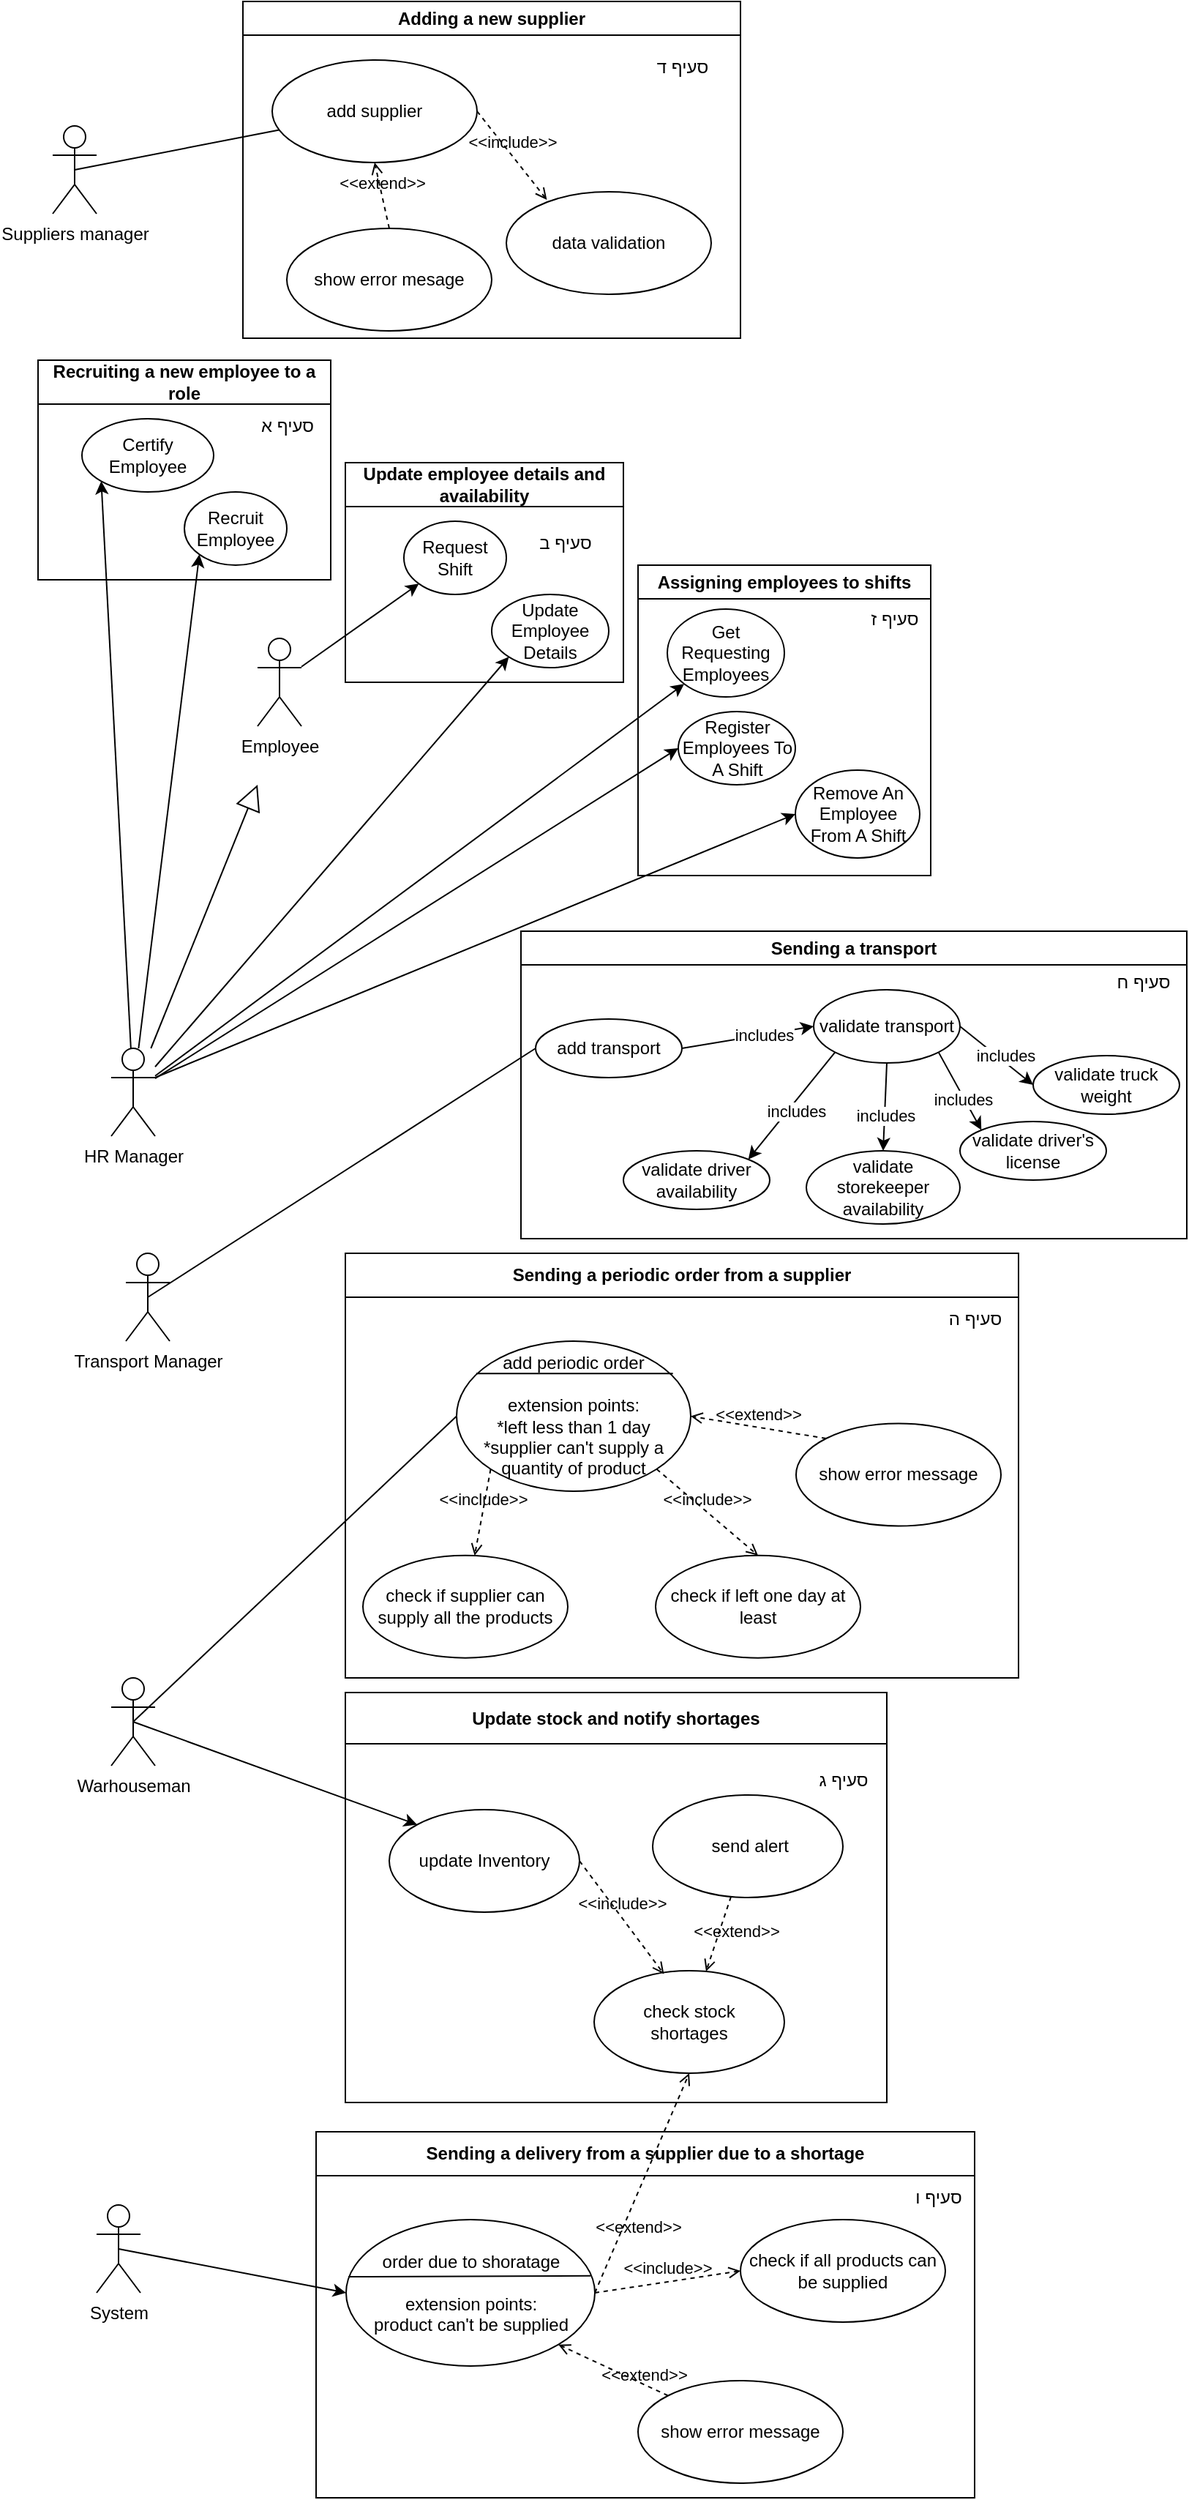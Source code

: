 <mxfile version="21.1.2" type="device">
  <diagram name="Page-1" id="uHN6ZnfaQdteIbiYkisC">
    <mxGraphModel dx="863" dy="512" grid="1" gridSize="10" guides="1" tooltips="1" connect="1" arrows="1" fold="1" page="1" pageScale="1" pageWidth="850" pageHeight="1100" math="0" shadow="0">
      <root>
        <mxCell id="0" />
        <mxCell id="1" parent="0" />
        <mxCell id="f7SKJRf9kL-q_ySaMxQc-109" style="rounded=0;orthogonalLoop=1;jettySize=auto;html=1;entryX=0;entryY=1;entryDx=0;entryDy=0;" parent="1" source="PGV5-ihLe_tvBiudfZSY-2" target="PGV5-ihLe_tvBiudfZSY-11" edge="1">
          <mxGeometry relative="1" as="geometry" />
        </mxCell>
        <mxCell id="PGV5-ihLe_tvBiudfZSY-2" value="Employee" style="shape=umlActor;verticalLabelPosition=bottom;verticalAlign=top;html=1;outlineConnect=0;" parent="1" vertex="1">
          <mxGeometry x="180" y="460" width="30" height="60" as="geometry" />
        </mxCell>
        <mxCell id="f7SKJRf9kL-q_ySaMxQc-103" style="rounded=0;orthogonalLoop=1;jettySize=auto;html=1;" parent="1" source="PGV5-ihLe_tvBiudfZSY-3" target="PGV5-ihLe_tvBiudfZSY-36" edge="1">
          <mxGeometry relative="1" as="geometry" />
        </mxCell>
        <mxCell id="f7SKJRf9kL-q_ySaMxQc-104" style="rounded=0;orthogonalLoop=1;jettySize=auto;html=1;entryX=0;entryY=0.5;entryDx=0;entryDy=0;" parent="1" source="PGV5-ihLe_tvBiudfZSY-3" target="PGV5-ihLe_tvBiudfZSY-37" edge="1">
          <mxGeometry relative="1" as="geometry" />
        </mxCell>
        <mxCell id="f7SKJRf9kL-q_ySaMxQc-105" style="rounded=0;orthogonalLoop=1;jettySize=auto;html=1;exitX=1;exitY=0.333;exitDx=0;exitDy=0;exitPerimeter=0;entryX=0;entryY=0.5;entryDx=0;entryDy=0;" parent="1" source="PGV5-ihLe_tvBiudfZSY-3" target="PGV5-ihLe_tvBiudfZSY-38" edge="1">
          <mxGeometry relative="1" as="geometry" />
        </mxCell>
        <mxCell id="f7SKJRf9kL-q_ySaMxQc-106" style="rounded=0;orthogonalLoop=1;jettySize=auto;html=1;entryX=0;entryY=1;entryDx=0;entryDy=0;" parent="1" source="PGV5-ihLe_tvBiudfZSY-3" target="PGV5-ihLe_tvBiudfZSY-9" edge="1">
          <mxGeometry relative="1" as="geometry" />
        </mxCell>
        <mxCell id="f7SKJRf9kL-q_ySaMxQc-110" style="rounded=0;orthogonalLoop=1;jettySize=auto;html=1;endArrow=block;endFill=0;endSize=15;" parent="1" source="PGV5-ihLe_tvBiudfZSY-3" edge="1">
          <mxGeometry relative="1" as="geometry">
            <mxPoint x="180" y="560" as="targetPoint" />
          </mxGeometry>
        </mxCell>
        <mxCell id="f7SKJRf9kL-q_ySaMxQc-117" style="rounded=0;orthogonalLoop=1;jettySize=auto;html=1;entryX=0;entryY=1;entryDx=0;entryDy=0;" parent="1" source="PGV5-ihLe_tvBiudfZSY-3" target="PGV5-ihLe_tvBiudfZSY-10" edge="1">
          <mxGeometry relative="1" as="geometry" />
        </mxCell>
        <mxCell id="f7SKJRf9kL-q_ySaMxQc-118" style="rounded=0;orthogonalLoop=1;jettySize=auto;html=1;entryX=0;entryY=1;entryDx=0;entryDy=0;" parent="1" source="PGV5-ihLe_tvBiudfZSY-3" target="PGV5-ihLe_tvBiudfZSY-8" edge="1">
          <mxGeometry relative="1" as="geometry" />
        </mxCell>
        <mxCell id="PGV5-ihLe_tvBiudfZSY-3" value="HR Manager" style="shape=umlActor;verticalLabelPosition=bottom;verticalAlign=top;html=1;outlineConnect=0;" parent="1" vertex="1">
          <mxGeometry x="80" y="740" width="30" height="60" as="geometry" />
        </mxCell>
        <mxCell id="PGV5-ihLe_tvBiudfZSY-6" value="Recruiting a new employee to a role" style="swimlane;whiteSpace=wrap;html=1;startSize=30;" parent="1" vertex="1">
          <mxGeometry x="30" y="270" width="200" height="150" as="geometry" />
        </mxCell>
        <mxCell id="PGV5-ihLe_tvBiudfZSY-19" value="סעיף א" style="text;html=1;align=center;verticalAlign=middle;resizable=0;points=[];autosize=1;strokeColor=none;fillColor=none;" parent="PGV5-ihLe_tvBiudfZSY-6" vertex="1">
          <mxGeometry x="140" y="30" width="60" height="30" as="geometry" />
        </mxCell>
        <mxCell id="PGV5-ihLe_tvBiudfZSY-10" value="Recruit Employee" style="ellipse;whiteSpace=wrap;html=1;" parent="PGV5-ihLe_tvBiudfZSY-6" vertex="1">
          <mxGeometry x="100" y="90" width="70" height="50" as="geometry" />
        </mxCell>
        <mxCell id="PGV5-ihLe_tvBiudfZSY-8" value="Certify Employee" style="ellipse;whiteSpace=wrap;html=1;" parent="PGV5-ihLe_tvBiudfZSY-6" vertex="1">
          <mxGeometry x="30" y="40" width="90" height="50" as="geometry" />
        </mxCell>
        <mxCell id="PGV5-ihLe_tvBiudfZSY-18" value="Update employee details and availability" style="swimlane;whiteSpace=wrap;html=1;startSize=30;" parent="1" vertex="1">
          <mxGeometry x="240" y="340" width="190" height="150" as="geometry" />
        </mxCell>
        <mxCell id="PGV5-ihLe_tvBiudfZSY-9" value="Update Employee Details" style="ellipse;whiteSpace=wrap;html=1;" parent="PGV5-ihLe_tvBiudfZSY-18" vertex="1">
          <mxGeometry x="100" y="90" width="80" height="50" as="geometry" />
        </mxCell>
        <mxCell id="PGV5-ihLe_tvBiudfZSY-11" value="Request Shift" style="ellipse;whiteSpace=wrap;html=1;" parent="PGV5-ihLe_tvBiudfZSY-18" vertex="1">
          <mxGeometry x="40" y="40" width="70" height="50" as="geometry" />
        </mxCell>
        <mxCell id="PGV5-ihLe_tvBiudfZSY-20" value="סעיף ב" style="text;html=1;align=center;verticalAlign=middle;resizable=0;points=[];autosize=1;strokeColor=none;fillColor=none;" parent="PGV5-ihLe_tvBiudfZSY-18" vertex="1">
          <mxGeometry x="120" y="40" width="60" height="30" as="geometry" />
        </mxCell>
        <mxCell id="PGV5-ihLe_tvBiudfZSY-23" value="Adding a new supplier" style="swimlane;whiteSpace=wrap;html=1;" parent="1" vertex="1">
          <mxGeometry x="170" y="25" width="340" height="230" as="geometry" />
        </mxCell>
        <mxCell id="f7SKJRf9kL-q_ySaMxQc-65" value="add supplier" style="ellipse;whiteSpace=wrap;html=1;" parent="PGV5-ihLe_tvBiudfZSY-23" vertex="1">
          <mxGeometry x="20" y="40" width="140" height="70" as="geometry" />
        </mxCell>
        <mxCell id="f7SKJRf9kL-q_ySaMxQc-66" value="data validation" style="ellipse;whiteSpace=wrap;html=1;" parent="PGV5-ihLe_tvBiudfZSY-23" vertex="1">
          <mxGeometry x="180" y="130" width="140" height="70" as="geometry" />
        </mxCell>
        <mxCell id="f7SKJRf9kL-q_ySaMxQc-67" value="&amp;lt;&amp;lt;include&amp;gt;&amp;gt;" style="html=1;verticalAlign=bottom;labelBackgroundColor=none;endArrow=open;endFill=0;dashed=1;rounded=0;exitX=1;exitY=0.5;exitDx=0;exitDy=0;entryX=0.198;entryY=0.078;entryDx=0;entryDy=0;entryPerimeter=0;" parent="PGV5-ihLe_tvBiudfZSY-23" source="f7SKJRf9kL-q_ySaMxQc-65" target="f7SKJRf9kL-q_ySaMxQc-66" edge="1">
          <mxGeometry width="160" relative="1" as="geometry">
            <mxPoint x="410" y="117.5" as="sourcePoint" />
            <mxPoint x="501" y="177.5" as="targetPoint" />
          </mxGeometry>
        </mxCell>
        <mxCell id="f7SKJRf9kL-q_ySaMxQc-75" value="show error mesage" style="ellipse;whiteSpace=wrap;html=1;" parent="PGV5-ihLe_tvBiudfZSY-23" vertex="1">
          <mxGeometry x="30" y="155" width="140" height="70" as="geometry" />
        </mxCell>
        <mxCell id="f7SKJRf9kL-q_ySaMxQc-93" value="&amp;lt;&amp;lt;extend&amp;gt;&amp;gt;" style="html=1;verticalAlign=bottom;labelBackgroundColor=none;endArrow=open;endFill=0;dashed=1;rounded=0;entryX=0.5;entryY=1;entryDx=0;entryDy=0;exitX=0.5;exitY=0;exitDx=0;exitDy=0;" parent="PGV5-ihLe_tvBiudfZSY-23" source="f7SKJRf9kL-q_ySaMxQc-75" target="f7SKJRf9kL-q_ySaMxQc-65" edge="1">
          <mxGeometry width="160" relative="1" as="geometry">
            <mxPoint x="387" y="221.5" as="sourcePoint" />
            <mxPoint x="526" y="195.5" as="targetPoint" />
          </mxGeometry>
        </mxCell>
        <mxCell id="PGV5-ihLe_tvBiudfZSY-26" value="Sending a periodic order from a supplier" style="swimlane;whiteSpace=wrap;html=1;startSize=30;" parent="1" vertex="1">
          <mxGeometry x="240" y="880" width="460" height="290" as="geometry" />
        </mxCell>
        <mxCell id="f7SKJRf9kL-q_ySaMxQc-76" value="&amp;lt;&amp;lt;include&amp;gt;&amp;gt;" style="html=1;verticalAlign=bottom;labelBackgroundColor=none;endArrow=open;endFill=0;dashed=1;rounded=0;exitX=1;exitY=1;exitDx=0;exitDy=0;entryX=0.5;entryY=0;entryDx=0;entryDy=0;" parent="PGV5-ihLe_tvBiudfZSY-26" source="f7SKJRf9kL-q_ySaMxQc-81" target="f7SKJRf9kL-q_ySaMxQc-77" edge="1">
          <mxGeometry width="160" relative="1" as="geometry">
            <mxPoint x="308.5" y="159.36" as="sourcePoint" />
            <mxPoint x="355.313" y="175.544" as="targetPoint" />
          </mxGeometry>
        </mxCell>
        <mxCell id="f7SKJRf9kL-q_ySaMxQc-77" value="check if left one day at least" style="ellipse;whiteSpace=wrap;html=1;" parent="PGV5-ihLe_tvBiudfZSY-26" vertex="1">
          <mxGeometry x="212" y="206.36" width="140" height="70" as="geometry" />
        </mxCell>
        <mxCell id="f7SKJRf9kL-q_ySaMxQc-78" value="&amp;lt;&amp;lt;include&amp;gt;&amp;gt;" style="html=1;verticalAlign=bottom;labelBackgroundColor=none;endArrow=open;endFill=0;dashed=1;rounded=0;exitX=0;exitY=1;exitDx=0;exitDy=0;" parent="PGV5-ihLe_tvBiudfZSY-26" source="f7SKJRf9kL-q_ySaMxQc-81" target="f7SKJRf9kL-q_ySaMxQc-79" edge="1">
          <mxGeometry width="160" relative="1" as="geometry">
            <mxPoint x="308.5" y="159.36" as="sourcePoint" />
            <mxPoint x="258.5" y="206.36" as="targetPoint" />
          </mxGeometry>
        </mxCell>
        <mxCell id="f7SKJRf9kL-q_ySaMxQc-79" value="check if supplier can supply all the products" style="ellipse;whiteSpace=wrap;html=1;" parent="PGV5-ihLe_tvBiudfZSY-26" vertex="1">
          <mxGeometry x="12" y="206.36" width="140" height="70" as="geometry" />
        </mxCell>
        <mxCell id="f7SKJRf9kL-q_ySaMxQc-80" value="show error message" style="ellipse;whiteSpace=wrap;html=1;" parent="PGV5-ihLe_tvBiudfZSY-26" vertex="1">
          <mxGeometry x="308" y="116.25" width="140" height="70" as="geometry" />
        </mxCell>
        <mxCell id="f7SKJRf9kL-q_ySaMxQc-81" value="add&amp;nbsp;periodic order&lt;br&gt;&lt;br&gt;extension points:&lt;br&gt;*left less than 1 day&lt;br&gt;*supplier can&#39;t supply a quantity of product" style="ellipse;whiteSpace=wrap;html=1;" parent="PGV5-ihLe_tvBiudfZSY-26" vertex="1">
          <mxGeometry x="76" y="60" width="160" height="102.5" as="geometry" />
        </mxCell>
        <mxCell id="f7SKJRf9kL-q_ySaMxQc-82" value="" style="endArrow=none;html=1;rounded=0;exitX=0.084;exitY=0.216;exitDx=0;exitDy=0;exitPerimeter=0;entryX=0.924;entryY=0.216;entryDx=0;entryDy=0;entryPerimeter=0;" parent="PGV5-ihLe_tvBiudfZSY-26" source="f7SKJRf9kL-q_ySaMxQc-81" target="f7SKJRf9kL-q_ySaMxQc-81" edge="1">
          <mxGeometry width="50" height="50" relative="1" as="geometry">
            <mxPoint x="224.5" y="81.25" as="sourcePoint" />
            <mxPoint x="358.5" y="82" as="targetPoint" />
          </mxGeometry>
        </mxCell>
        <mxCell id="f7SKJRf9kL-q_ySaMxQc-91" value="&amp;lt;&amp;lt;extend&amp;gt;&amp;gt;" style="html=1;verticalAlign=bottom;labelBackgroundColor=none;endArrow=open;endFill=0;dashed=1;rounded=0;exitX=0;exitY=0;exitDx=0;exitDy=0;entryX=1;entryY=0.5;entryDx=0;entryDy=0;" parent="PGV5-ihLe_tvBiudfZSY-26" source="f7SKJRf9kL-q_ySaMxQc-80" target="f7SKJRf9kL-q_ySaMxQc-81" edge="1">
          <mxGeometry width="160" relative="1" as="geometry">
            <mxPoint x="448.5" y="150" as="sourcePoint" />
            <mxPoint x="372.5" y="110" as="targetPoint" />
          </mxGeometry>
        </mxCell>
        <mxCell id="XcAzqAqwHGywWHutUzMd-3" value="סעיף ה" style="text;html=1;align=center;verticalAlign=middle;resizable=0;points=[];autosize=1;strokeColor=none;fillColor=none;" vertex="1" parent="PGV5-ihLe_tvBiudfZSY-26">
          <mxGeometry x="400" y="30" width="60" height="30" as="geometry" />
        </mxCell>
        <mxCell id="PGV5-ihLe_tvBiudfZSY-28" value="Sending a delivery from a supplier due to a shortage" style="swimlane;whiteSpace=wrap;html=1;startSize=30;" parent="1" vertex="1">
          <mxGeometry x="220" y="1480" width="450" height="250" as="geometry" />
        </mxCell>
        <mxCell id="f7SKJRf9kL-q_ySaMxQc-84" value="order due to shoratage&lt;br&gt;&lt;br&gt;extension points:&lt;br&gt;product can&#39;t be supplied" style="ellipse;whiteSpace=wrap;html=1;" parent="PGV5-ihLe_tvBiudfZSY-28" vertex="1">
          <mxGeometry x="20.5" y="60" width="170" height="100" as="geometry" />
        </mxCell>
        <mxCell id="f7SKJRf9kL-q_ySaMxQc-85" value="" style="endArrow=none;html=1;rounded=0;entryX=0.983;entryY=0.384;entryDx=0;entryDy=0;entryPerimeter=0;exitX=0.009;exitY=0.39;exitDx=0;exitDy=0;exitPerimeter=0;" parent="PGV5-ihLe_tvBiudfZSY-28" source="f7SKJRf9kL-q_ySaMxQc-84" target="f7SKJRf9kL-q_ySaMxQc-84" edge="1">
          <mxGeometry width="50" height="50" relative="1" as="geometry">
            <mxPoint x="-3.5" y="108" as="sourcePoint" />
            <mxPoint x="137.5" y="110" as="targetPoint" />
          </mxGeometry>
        </mxCell>
        <mxCell id="f7SKJRf9kL-q_ySaMxQc-87" value="show error message" style="ellipse;whiteSpace=wrap;html=1;" parent="PGV5-ihLe_tvBiudfZSY-28" vertex="1">
          <mxGeometry x="220" y="170" width="140" height="70" as="geometry" />
        </mxCell>
        <mxCell id="f7SKJRf9kL-q_ySaMxQc-86" value="&amp;lt;&amp;lt;extend&amp;gt;&amp;gt;" style="html=1;verticalAlign=bottom;labelBackgroundColor=none;endArrow=open;endFill=0;dashed=1;rounded=0;exitX=0;exitY=0;exitDx=0;exitDy=0;entryX=1;entryY=1;entryDx=0;entryDy=0;" parent="PGV5-ihLe_tvBiudfZSY-28" source="f7SKJRf9kL-q_ySaMxQc-87" target="f7SKJRf9kL-q_ySaMxQc-84" edge="1">
          <mxGeometry x="-0.578" y="2" width="160" relative="1" as="geometry">
            <mxPoint x="446.5" y="180" as="sourcePoint" />
            <mxPoint x="156.5" y="120" as="targetPoint" />
            <mxPoint as="offset" />
          </mxGeometry>
        </mxCell>
        <mxCell id="f7SKJRf9kL-q_ySaMxQc-90" value="check if all products can be supplied" style="ellipse;whiteSpace=wrap;html=1;" parent="PGV5-ihLe_tvBiudfZSY-28" vertex="1">
          <mxGeometry x="290" y="60" width="140" height="70" as="geometry" />
        </mxCell>
        <mxCell id="f7SKJRf9kL-q_ySaMxQc-89" value="&amp;lt;&amp;lt;include&amp;gt;&amp;gt;" style="html=1;verticalAlign=bottom;labelBackgroundColor=none;endArrow=open;endFill=0;dashed=1;rounded=0;exitX=1;exitY=0.5;exitDx=0;exitDy=0;entryX=0;entryY=0.5;entryDx=0;entryDy=0;" parent="PGV5-ihLe_tvBiudfZSY-28" source="f7SKJRf9kL-q_ySaMxQc-84" target="f7SKJRf9kL-q_ySaMxQc-90" edge="1">
          <mxGeometry width="160" relative="1" as="geometry">
            <mxPoint x="276.5" y="170" as="sourcePoint" />
            <mxPoint x="366.5" y="100" as="targetPoint" />
          </mxGeometry>
        </mxCell>
        <mxCell id="XcAzqAqwHGywWHutUzMd-5" value="סעיף ו" style="text;html=1;align=center;verticalAlign=middle;resizable=0;points=[];autosize=1;strokeColor=none;fillColor=none;" vertex="1" parent="PGV5-ihLe_tvBiudfZSY-28">
          <mxGeometry x="400" y="30" width="50" height="30" as="geometry" />
        </mxCell>
        <mxCell id="PGV5-ihLe_tvBiudfZSY-30" value="Assigning employees to shifts" style="swimlane;whiteSpace=wrap;html=1;" parent="1" vertex="1">
          <mxGeometry x="440" y="410" width="200" height="212" as="geometry" />
        </mxCell>
        <mxCell id="PGV5-ihLe_tvBiudfZSY-31" value="סעיף ז" style="text;html=1;align=center;verticalAlign=middle;resizable=0;points=[];autosize=1;strokeColor=none;fillColor=none;" parent="PGV5-ihLe_tvBiudfZSY-30" vertex="1">
          <mxGeometry x="150" y="22" width="50" height="30" as="geometry" />
        </mxCell>
        <mxCell id="PGV5-ihLe_tvBiudfZSY-36" value="Get Requesting Employees" style="ellipse;whiteSpace=wrap;html=1;" parent="PGV5-ihLe_tvBiudfZSY-30" vertex="1">
          <mxGeometry x="20" y="30" width="80" height="60" as="geometry" />
        </mxCell>
        <mxCell id="PGV5-ihLe_tvBiudfZSY-37" value="Register Employees To A Shift" style="ellipse;whiteSpace=wrap;html=1;" parent="PGV5-ihLe_tvBiudfZSY-30" vertex="1">
          <mxGeometry x="27.5" y="100" width="80" height="50" as="geometry" />
        </mxCell>
        <mxCell id="PGV5-ihLe_tvBiudfZSY-38" value="Remove An Employee From A Shift" style="ellipse;whiteSpace=wrap;html=1;" parent="PGV5-ihLe_tvBiudfZSY-30" vertex="1">
          <mxGeometry x="107.5" y="140" width="85" height="60" as="geometry" />
        </mxCell>
        <mxCell id="fPFxq3Yc02slr1m1lz8X-5" style="rounded=0;orthogonalLoop=1;jettySize=auto;html=1;entryX=0;entryY=0.5;entryDx=0;entryDy=0;endArrow=none;endFill=0;exitX=0.5;exitY=0.5;exitDx=0;exitDy=0;exitPerimeter=0;" parent="1" source="fPFxq3Yc02slr1m1lz8X-1" target="fPFxq3Yc02slr1m1lz8X-4" edge="1">
          <mxGeometry relative="1" as="geometry">
            <mxPoint x="130" y="530" as="sourcePoint" />
          </mxGeometry>
        </mxCell>
        <mxCell id="fPFxq3Yc02slr1m1lz8X-1" value="Transport Manager" style="shape=umlActor;verticalLabelPosition=bottom;verticalAlign=top;html=1;outlineConnect=0;" parent="1" vertex="1">
          <mxGeometry x="90" y="880" width="30" height="60" as="geometry" />
        </mxCell>
        <mxCell id="f7SKJRf9kL-q_ySaMxQc-101" style="rounded=0;orthogonalLoop=1;jettySize=auto;html=1;exitX=0.5;exitY=0.5;exitDx=0;exitDy=0;exitPerimeter=0;entryX=0;entryY=0;entryDx=0;entryDy=0;" parent="1" source="f7SKJRf9kL-q_ySaMxQc-68" target="f7SKJRf9kL-q_ySaMxQc-70" edge="1">
          <mxGeometry relative="1" as="geometry" />
        </mxCell>
        <mxCell id="f7SKJRf9kL-q_ySaMxQc-68" value="Warhouseman" style="shape=umlActor;verticalLabelPosition=bottom;verticalAlign=top;html=1;" parent="1" vertex="1">
          <mxGeometry x="80" y="1170" width="30" height="60" as="geometry" />
        </mxCell>
        <mxCell id="f7SKJRf9kL-q_ySaMxQc-83" value="" style="endArrow=none;html=1;rounded=0;exitX=0.5;exitY=0.5;exitDx=0;exitDy=0;exitPerimeter=0;entryX=0;entryY=0.5;entryDx=0;entryDy=0;" parent="1" source="f7SKJRf9kL-q_ySaMxQc-68" target="f7SKJRf9kL-q_ySaMxQc-81" edge="1">
          <mxGeometry width="50" height="50" relative="1" as="geometry">
            <mxPoint x="182.5" y="1565" as="sourcePoint" />
            <mxPoint x="311.5" y="1640" as="targetPoint" />
          </mxGeometry>
        </mxCell>
        <mxCell id="f7SKJRf9kL-q_ySaMxQc-92" value="&amp;lt;&amp;lt;extend&amp;gt;&amp;gt;" style="html=1;verticalAlign=bottom;labelBackgroundColor=none;endArrow=open;endFill=0;dashed=1;rounded=0;entryX=0.5;entryY=1;entryDx=0;entryDy=0;exitX=1;exitY=0.5;exitDx=0;exitDy=0;" parent="1" source="f7SKJRf9kL-q_ySaMxQc-84" target="f7SKJRf9kL-q_ySaMxQc-73" edge="1">
          <mxGeometry x="-0.455" y="-13" width="160" relative="1" as="geometry">
            <mxPoint x="676.5" y="1441" as="sourcePoint" />
            <mxPoint x="815.5" y="1415" as="targetPoint" />
            <mxPoint as="offset" />
          </mxGeometry>
        </mxCell>
        <mxCell id="f7SKJRf9kL-q_ySaMxQc-63" value="Suppliers manager" style="shape=umlActor;verticalLabelPosition=bottom;verticalAlign=top;html=1;" parent="1" vertex="1">
          <mxGeometry x="40" y="110" width="30" height="60" as="geometry" />
        </mxCell>
        <mxCell id="f7SKJRf9kL-q_ySaMxQc-64" value="" style="endArrow=none;html=1;rounded=0;exitX=0.5;exitY=0.5;exitDx=0;exitDy=0;exitPerimeter=0;" parent="1" source="f7SKJRf9kL-q_ySaMxQc-63" target="f7SKJRf9kL-q_ySaMxQc-65" edge="1">
          <mxGeometry width="50" height="50" relative="1" as="geometry">
            <mxPoint x="1280" y="477.5" as="sourcePoint" />
            <mxPoint x="1260" y="417.5" as="targetPoint" />
          </mxGeometry>
        </mxCell>
        <mxCell id="PGV5-ihLe_tvBiudfZSY-21" value="Update stock and notify shortages" style="swimlane;whiteSpace=wrap;html=1;startSize=35;" parent="1" vertex="1">
          <mxGeometry x="240" y="1180" width="370" height="280" as="geometry" />
        </mxCell>
        <mxCell id="f7SKJRf9kL-q_ySaMxQc-71" value="&amp;nbsp;send alert" style="ellipse;whiteSpace=wrap;html=1;" parent="PGV5-ihLe_tvBiudfZSY-21" vertex="1">
          <mxGeometry x="210" y="70" width="130" height="70" as="geometry" />
        </mxCell>
        <mxCell id="f7SKJRf9kL-q_ySaMxQc-70" value="update Inventory" style="ellipse;whiteSpace=wrap;html=1;" parent="PGV5-ihLe_tvBiudfZSY-21" vertex="1">
          <mxGeometry x="30" y="80" width="130" height="70" as="geometry" />
        </mxCell>
        <mxCell id="f7SKJRf9kL-q_ySaMxQc-73" value="check stock&lt;br&gt;&amp;nbsp;shortages&amp;nbsp;" style="ellipse;whiteSpace=wrap;html=1;" parent="PGV5-ihLe_tvBiudfZSY-21" vertex="1">
          <mxGeometry x="170" y="190" width="130" height="70" as="geometry" />
        </mxCell>
        <mxCell id="f7SKJRf9kL-q_ySaMxQc-72" value="&amp;lt;&amp;lt;include&amp;gt;&amp;gt;" style="html=1;verticalAlign=bottom;labelBackgroundColor=none;endArrow=open;endFill=0;dashed=1;rounded=0;exitX=1;exitY=0.5;exitDx=0;exitDy=0;entryX=0.367;entryY=0.033;entryDx=0;entryDy=0;entryPerimeter=0;" parent="PGV5-ihLe_tvBiudfZSY-21" source="f7SKJRf9kL-q_ySaMxQc-70" target="f7SKJRf9kL-q_ySaMxQc-73" edge="1">
          <mxGeometry width="160" relative="1" as="geometry">
            <mxPoint x="176.5" y="120" as="sourcePoint" />
            <mxPoint x="246.5" y="160" as="targetPoint" />
          </mxGeometry>
        </mxCell>
        <mxCell id="f7SKJRf9kL-q_ySaMxQc-74" value="&amp;lt;&amp;lt;extend&amp;gt;&amp;gt;" style="html=1;verticalAlign=bottom;labelBackgroundColor=none;endArrow=open;endFill=0;dashed=1;rounded=0;" parent="PGV5-ihLe_tvBiudfZSY-21" source="f7SKJRf9kL-q_ySaMxQc-71" target="f7SKJRf9kL-q_ySaMxQc-73" edge="1">
          <mxGeometry x="0.1" y="13" width="160" relative="1" as="geometry">
            <mxPoint x="386.5" y="170" as="sourcePoint" />
            <mxPoint x="467.5" y="130" as="targetPoint" />
            <mxPoint as="offset" />
          </mxGeometry>
        </mxCell>
        <mxCell id="PGV5-ihLe_tvBiudfZSY-33" value="Sending a transport" style="swimlane;whiteSpace=wrap;html=1;" parent="1" vertex="1">
          <mxGeometry x="360" y="660" width="455" height="210" as="geometry" />
        </mxCell>
        <mxCell id="fPFxq3Yc02slr1m1lz8X-12" style="rounded=0;orthogonalLoop=1;jettySize=auto;html=1;exitX=0.5;exitY=1;exitDx=0;exitDy=0;entryX=0.5;entryY=0;entryDx=0;entryDy=0;" parent="PGV5-ihLe_tvBiudfZSY-33" source="fPFxq3Yc02slr1m1lz8X-3" target="fPFxq3Yc02slr1m1lz8X-11" edge="1">
          <mxGeometry relative="1" as="geometry" />
        </mxCell>
        <mxCell id="fPFxq3Yc02slr1m1lz8X-13" value="includes" style="edgeLabel;html=1;align=center;verticalAlign=middle;resizable=0;points=[];" parent="fPFxq3Yc02slr1m1lz8X-12" vertex="1" connectable="0">
          <mxGeometry x="0.206" relative="1" as="geometry">
            <mxPoint as="offset" />
          </mxGeometry>
        </mxCell>
        <mxCell id="fPFxq3Yc02slr1m1lz8X-15" style="rounded=0;orthogonalLoop=1;jettySize=auto;html=1;exitX=1;exitY=1;exitDx=0;exitDy=0;entryX=0;entryY=0;entryDx=0;entryDy=0;" parent="PGV5-ihLe_tvBiudfZSY-33" source="fPFxq3Yc02slr1m1lz8X-3" target="fPFxq3Yc02slr1m1lz8X-14" edge="1">
          <mxGeometry relative="1" as="geometry" />
        </mxCell>
        <mxCell id="fPFxq3Yc02slr1m1lz8X-16" value="includes" style="edgeLabel;html=1;align=center;verticalAlign=middle;resizable=0;points=[];" parent="fPFxq3Yc02slr1m1lz8X-15" vertex="1" connectable="0">
          <mxGeometry x="0.199" y="-1" relative="1" as="geometry">
            <mxPoint as="offset" />
          </mxGeometry>
        </mxCell>
        <mxCell id="fPFxq3Yc02slr1m1lz8X-18" style="rounded=0;orthogonalLoop=1;jettySize=auto;html=1;exitX=1;exitY=0.5;exitDx=0;exitDy=0;entryX=0;entryY=0.5;entryDx=0;entryDy=0;" parent="PGV5-ihLe_tvBiudfZSY-33" source="fPFxq3Yc02slr1m1lz8X-3" target="fPFxq3Yc02slr1m1lz8X-17" edge="1">
          <mxGeometry relative="1" as="geometry" />
        </mxCell>
        <mxCell id="fPFxq3Yc02slr1m1lz8X-19" value="includes" style="edgeLabel;html=1;align=center;verticalAlign=middle;resizable=0;points=[];" parent="fPFxq3Yc02slr1m1lz8X-18" vertex="1" connectable="0">
          <mxGeometry x="0.276" y="2" relative="1" as="geometry">
            <mxPoint x="-3" y="-4" as="offset" />
          </mxGeometry>
        </mxCell>
        <mxCell id="fPFxq3Yc02slr1m1lz8X-3" value="validate transport" style="ellipse;whiteSpace=wrap;html=1;align=center;" parent="PGV5-ihLe_tvBiudfZSY-33" vertex="1">
          <mxGeometry x="200" y="40" width="100" height="50" as="geometry" />
        </mxCell>
        <mxCell id="fPFxq3Yc02slr1m1lz8X-4" value="add transport" style="ellipse;whiteSpace=wrap;html=1;align=center;" parent="PGV5-ihLe_tvBiudfZSY-33" vertex="1">
          <mxGeometry x="10" y="60" width="100" height="40" as="geometry" />
        </mxCell>
        <mxCell id="fPFxq3Yc02slr1m1lz8X-6" value="" style="endArrow=classic;html=1;rounded=0;entryX=0;entryY=0.5;entryDx=0;entryDy=0;exitX=1;exitY=0.5;exitDx=0;exitDy=0;" parent="PGV5-ihLe_tvBiudfZSY-33" source="fPFxq3Yc02slr1m1lz8X-4" target="fPFxq3Yc02slr1m1lz8X-3" edge="1">
          <mxGeometry width="50" height="50" relative="1" as="geometry">
            <mxPoint x="40" y="110" as="sourcePoint" />
            <mxPoint x="90" y="60" as="targetPoint" />
          </mxGeometry>
        </mxCell>
        <mxCell id="fPFxq3Yc02slr1m1lz8X-8" value="includes" style="edgeLabel;html=1;align=center;verticalAlign=middle;resizable=0;points=[];" parent="fPFxq3Yc02slr1m1lz8X-6" vertex="1" connectable="0">
          <mxGeometry x="0.233" relative="1" as="geometry">
            <mxPoint as="offset" />
          </mxGeometry>
        </mxCell>
        <mxCell id="fPFxq3Yc02slr1m1lz8X-7" value="validate driver availability" style="ellipse;whiteSpace=wrap;html=1;align=center;" parent="PGV5-ihLe_tvBiudfZSY-33" vertex="1">
          <mxGeometry x="70" y="150" width="100" height="40" as="geometry" />
        </mxCell>
        <mxCell id="fPFxq3Yc02slr1m1lz8X-9" value="" style="endArrow=classic;html=1;rounded=0;entryX=1;entryY=0;entryDx=0;entryDy=0;exitX=0;exitY=1;exitDx=0;exitDy=0;" parent="PGV5-ihLe_tvBiudfZSY-33" source="fPFxq3Yc02slr1m1lz8X-3" target="fPFxq3Yc02slr1m1lz8X-7" edge="1">
          <mxGeometry width="50" height="50" relative="1" as="geometry">
            <mxPoint x="40" y="110" as="sourcePoint" />
            <mxPoint x="90" y="60" as="targetPoint" />
          </mxGeometry>
        </mxCell>
        <mxCell id="fPFxq3Yc02slr1m1lz8X-10" value="includes" style="edgeLabel;html=1;align=center;verticalAlign=middle;resizable=0;points=[];" parent="fPFxq3Yc02slr1m1lz8X-9" vertex="1" connectable="0">
          <mxGeometry x="0.327" y="2" relative="1" as="geometry">
            <mxPoint x="11" y="-10" as="offset" />
          </mxGeometry>
        </mxCell>
        <mxCell id="fPFxq3Yc02slr1m1lz8X-11" value="validate storekeeper &lt;br&gt;availability" style="ellipse;whiteSpace=wrap;html=1;align=center;" parent="PGV5-ihLe_tvBiudfZSY-33" vertex="1">
          <mxGeometry x="195" y="150" width="105" height="50" as="geometry" />
        </mxCell>
        <mxCell id="fPFxq3Yc02slr1m1lz8X-14" value="validate driver&#39;s license" style="ellipse;whiteSpace=wrap;html=1;align=center;" parent="PGV5-ihLe_tvBiudfZSY-33" vertex="1">
          <mxGeometry x="300" y="130" width="100" height="40" as="geometry" />
        </mxCell>
        <mxCell id="fPFxq3Yc02slr1m1lz8X-17" value="validate truck weight" style="ellipse;whiteSpace=wrap;html=1;align=center;" parent="PGV5-ihLe_tvBiudfZSY-33" vertex="1">
          <mxGeometry x="350" y="85" width="100" height="40" as="geometry" />
        </mxCell>
        <mxCell id="XcAzqAqwHGywWHutUzMd-2" value="סעיף ח" style="text;html=1;align=center;verticalAlign=middle;resizable=0;points=[];autosize=1;strokeColor=none;fillColor=none;" vertex="1" parent="PGV5-ihLe_tvBiudfZSY-33">
          <mxGeometry x="395" y="20" width="60" height="30" as="geometry" />
        </mxCell>
        <mxCell id="f7SKJRf9kL-q_ySaMxQc-114" style="rounded=0;orthogonalLoop=1;jettySize=auto;html=1;exitX=0.5;exitY=0.5;exitDx=0;exitDy=0;exitPerimeter=0;entryX=0;entryY=0.5;entryDx=0;entryDy=0;" parent="1" source="f7SKJRf9kL-q_ySaMxQc-111" target="f7SKJRf9kL-q_ySaMxQc-84" edge="1">
          <mxGeometry relative="1" as="geometry" />
        </mxCell>
        <mxCell id="f7SKJRf9kL-q_ySaMxQc-111" value="System&lt;br&gt;" style="shape=umlActor;verticalLabelPosition=bottom;verticalAlign=top;html=1;outlineConnect=0;" parent="1" vertex="1">
          <mxGeometry x="70" y="1530" width="30" height="60" as="geometry" />
        </mxCell>
        <mxCell id="XcAzqAqwHGywWHutUzMd-1" value="סעיף ד" style="text;html=1;align=center;verticalAlign=middle;resizable=0;points=[];autosize=1;strokeColor=none;fillColor=none;" vertex="1" parent="1">
          <mxGeometry x="440" y="55" width="60" height="30" as="geometry" />
        </mxCell>
        <mxCell id="XcAzqAqwHGywWHutUzMd-4" value="סעיף ג" style="text;html=1;align=center;verticalAlign=middle;resizable=0;points=[];autosize=1;strokeColor=none;fillColor=none;" vertex="1" parent="1">
          <mxGeometry x="555" y="1225" width="50" height="30" as="geometry" />
        </mxCell>
      </root>
    </mxGraphModel>
  </diagram>
</mxfile>
